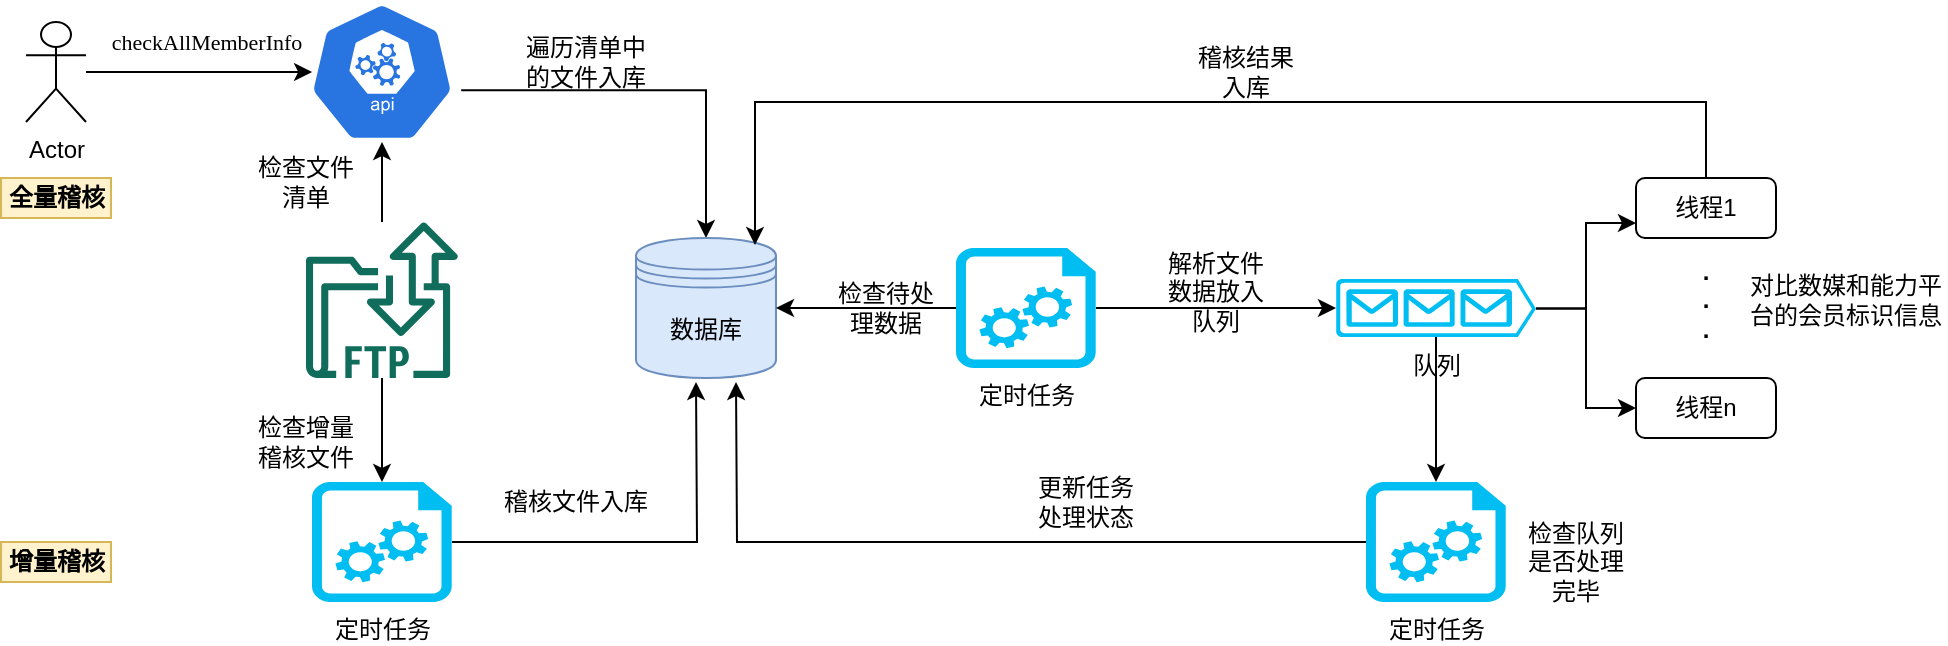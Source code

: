 <mxfile version="14.8.0" type="github">
  <diagram id="fYKfGPqdpj5STdfEeVyN" name="Page-1">
    <mxGraphModel dx="942" dy="582" grid="1" gridSize="10" guides="1" tooltips="1" connect="1" arrows="1" fold="1" page="1" pageScale="1" pageWidth="1169" pageHeight="1654" math="0" shadow="0">
      <root>
        <mxCell id="0" />
        <mxCell id="1" parent="0" />
        <mxCell id="s__IYp2AZCWsRCQvnXPb-18" style="edgeStyle=orthogonalEdgeStyle;rounded=0;orthogonalLoop=1;jettySize=auto;html=1;exitX=1;exitY=0.5;exitDx=0;exitDy=0;exitPerimeter=0;" edge="1" parent="1" source="s__IYp2AZCWsRCQvnXPb-1">
          <mxGeometry relative="1" as="geometry">
            <mxPoint x="430" y="240" as="targetPoint" />
          </mxGeometry>
        </mxCell>
        <mxCell id="s__IYp2AZCWsRCQvnXPb-1" value="定时任务" style="verticalLabelPosition=bottom;html=1;verticalAlign=top;align=center;strokeColor=none;fillColor=#00BEF2;shape=mxgraph.azure.startup_task;pointerEvents=1;" vertex="1" parent="1">
          <mxGeometry x="238" y="290" width="70" height="60" as="geometry" />
        </mxCell>
        <mxCell id="s__IYp2AZCWsRCQvnXPb-17" style="edgeStyle=orthogonalEdgeStyle;rounded=0;orthogonalLoop=1;jettySize=auto;html=1;exitX=0.995;exitY=0.63;exitDx=0;exitDy=0;exitPerimeter=0;entryX=0.5;entryY=0;entryDx=0;entryDy=0;" edge="1" parent="1" source="s__IYp2AZCWsRCQvnXPb-2" target="s__IYp2AZCWsRCQvnXPb-3">
          <mxGeometry relative="1" as="geometry" />
        </mxCell>
        <mxCell id="s__IYp2AZCWsRCQvnXPb-2" value="" style="html=1;dashed=0;whitespace=wrap;fillColor=#2875E2;strokeColor=#ffffff;points=[[0.005,0.63,0],[0.1,0.2,0],[0.9,0.2,0],[0.5,0,0],[0.995,0.63,0],[0.72,0.99,0],[0.5,1,0],[0.28,0.99,0]];shape=mxgraph.kubernetes.icon;prIcon=api" vertex="1" parent="1">
          <mxGeometry x="233" y="50" width="80" height="70" as="geometry" />
        </mxCell>
        <mxCell id="s__IYp2AZCWsRCQvnXPb-3" value="数据库" style="shape=datastore;whiteSpace=wrap;html=1;fillColor=#dae8fc;strokeColor=#6c8ebf;" vertex="1" parent="1">
          <mxGeometry x="400" y="168" width="70" height="70" as="geometry" />
        </mxCell>
        <mxCell id="s__IYp2AZCWsRCQvnXPb-15" value="" style="edgeStyle=orthogonalEdgeStyle;rounded=0;orthogonalLoop=1;jettySize=auto;html=1;" edge="1" parent="1" source="s__IYp2AZCWsRCQvnXPb-4" target="s__IYp2AZCWsRCQvnXPb-2">
          <mxGeometry relative="1" as="geometry" />
        </mxCell>
        <mxCell id="s__IYp2AZCWsRCQvnXPb-16" value="" style="edgeStyle=orthogonalEdgeStyle;rounded=0;orthogonalLoop=1;jettySize=auto;html=1;" edge="1" parent="1" source="s__IYp2AZCWsRCQvnXPb-4" target="s__IYp2AZCWsRCQvnXPb-1">
          <mxGeometry relative="1" as="geometry" />
        </mxCell>
        <mxCell id="s__IYp2AZCWsRCQvnXPb-4" value="" style="outlineConnect=0;fontColor=#232F3E;gradientColor=none;fillColor=#116D5B;strokeColor=none;dashed=0;verticalLabelPosition=bottom;verticalAlign=top;align=center;html=1;fontSize=12;fontStyle=0;aspect=fixed;shape=mxgraph.aws4.transfer_for_ftp_resource;" vertex="1" parent="1">
          <mxGeometry x="235" y="160" width="76" height="78" as="geometry" />
        </mxCell>
        <mxCell id="s__IYp2AZCWsRCQvnXPb-19" style="edgeStyle=orthogonalEdgeStyle;rounded=0;orthogonalLoop=1;jettySize=auto;html=1;exitX=0;exitY=0.5;exitDx=0;exitDy=0;exitPerimeter=0;entryX=1;entryY=0.5;entryDx=0;entryDy=0;" edge="1" parent="1" source="s__IYp2AZCWsRCQvnXPb-5" target="s__IYp2AZCWsRCQvnXPb-3">
          <mxGeometry relative="1" as="geometry" />
        </mxCell>
        <mxCell id="s__IYp2AZCWsRCQvnXPb-20" style="edgeStyle=orthogonalEdgeStyle;rounded=0;orthogonalLoop=1;jettySize=auto;html=1;exitX=1;exitY=0.5;exitDx=0;exitDy=0;exitPerimeter=0;entryX=0;entryY=0.5;entryDx=0;entryDy=0;entryPerimeter=0;" edge="1" parent="1" source="s__IYp2AZCWsRCQvnXPb-5" target="s__IYp2AZCWsRCQvnXPb-6">
          <mxGeometry relative="1" as="geometry" />
        </mxCell>
        <mxCell id="s__IYp2AZCWsRCQvnXPb-5" value="定时任务" style="verticalLabelPosition=bottom;html=1;verticalAlign=top;align=center;strokeColor=none;fillColor=#00BEF2;shape=mxgraph.azure.startup_task;pointerEvents=1;" vertex="1" parent="1">
          <mxGeometry x="560" y="173" width="70" height="60" as="geometry" />
        </mxCell>
        <mxCell id="s__IYp2AZCWsRCQvnXPb-23" style="edgeStyle=orthogonalEdgeStyle;rounded=0;orthogonalLoop=1;jettySize=auto;html=1;exitX=1;exitY=0.51;exitDx=0;exitDy=0;exitPerimeter=0;entryX=0;entryY=0.75;entryDx=0;entryDy=0;" edge="1" parent="1" source="s__IYp2AZCWsRCQvnXPb-6" target="s__IYp2AZCWsRCQvnXPb-8">
          <mxGeometry relative="1" as="geometry" />
        </mxCell>
        <mxCell id="s__IYp2AZCWsRCQvnXPb-24" style="edgeStyle=orthogonalEdgeStyle;rounded=0;orthogonalLoop=1;jettySize=auto;html=1;exitX=1;exitY=0.51;exitDx=0;exitDy=0;exitPerimeter=0;entryX=0;entryY=0.5;entryDx=0;entryDy=0;" edge="1" parent="1" source="s__IYp2AZCWsRCQvnXPb-6" target="s__IYp2AZCWsRCQvnXPb-9">
          <mxGeometry relative="1" as="geometry" />
        </mxCell>
        <mxCell id="s__IYp2AZCWsRCQvnXPb-45" style="edgeStyle=orthogonalEdgeStyle;rounded=0;orthogonalLoop=1;jettySize=auto;html=1;exitX=0.5;exitY=1;exitDx=0;exitDy=0;exitPerimeter=0;fontColor=#000000;" edge="1" parent="1" source="s__IYp2AZCWsRCQvnXPb-6" target="s__IYp2AZCWsRCQvnXPb-43">
          <mxGeometry relative="1" as="geometry" />
        </mxCell>
        <mxCell id="s__IYp2AZCWsRCQvnXPb-6" value="队列" style="verticalLabelPosition=bottom;html=1;verticalAlign=top;align=center;strokeColor=none;fillColor=#00BEF2;shape=mxgraph.azure.queue_generic;pointerEvents=1;" vertex="1" parent="1">
          <mxGeometry x="750" y="188.5" width="100" height="29" as="geometry" />
        </mxCell>
        <mxCell id="s__IYp2AZCWsRCQvnXPb-41" style="edgeStyle=orthogonalEdgeStyle;rounded=0;orthogonalLoop=1;jettySize=auto;html=1;exitX=0.5;exitY=0;exitDx=0;exitDy=0;entryX=0.85;entryY=0.05;entryDx=0;entryDy=0;entryPerimeter=0;fontColor=#000000;" edge="1" parent="1" source="s__IYp2AZCWsRCQvnXPb-8" target="s__IYp2AZCWsRCQvnXPb-3">
          <mxGeometry relative="1" as="geometry">
            <Array as="points">
              <mxPoint x="935" y="100" />
              <mxPoint x="460" y="100" />
            </Array>
          </mxGeometry>
        </mxCell>
        <mxCell id="s__IYp2AZCWsRCQvnXPb-8" value="线程1" style="rounded=1;whiteSpace=wrap;html=1;" vertex="1" parent="1">
          <mxGeometry x="900" y="138" width="70" height="30" as="geometry" />
        </mxCell>
        <mxCell id="s__IYp2AZCWsRCQvnXPb-9" value="线程n" style="rounded=1;whiteSpace=wrap;html=1;" vertex="1" parent="1">
          <mxGeometry x="900" y="238" width="70" height="30" as="geometry" />
        </mxCell>
        <mxCell id="s__IYp2AZCWsRCQvnXPb-25" value=".&lt;br&gt;.&lt;br&gt;." style="text;html=1;strokeColor=none;fillColor=none;align=center;verticalAlign=middle;whiteSpace=wrap;rounded=0;fontStyle=1" vertex="1" parent="1">
          <mxGeometry x="915" y="188.5" width="40" height="20" as="geometry" />
        </mxCell>
        <mxCell id="s__IYp2AZCWsRCQvnXPb-27" style="edgeStyle=orthogonalEdgeStyle;rounded=0;orthogonalLoop=1;jettySize=auto;html=1;entryX=0.063;entryY=0.5;entryDx=0;entryDy=0;entryPerimeter=0;" edge="1" parent="1" source="s__IYp2AZCWsRCQvnXPb-26" target="s__IYp2AZCWsRCQvnXPb-2">
          <mxGeometry relative="1" as="geometry" />
        </mxCell>
        <mxCell id="s__IYp2AZCWsRCQvnXPb-26" value="Actor" style="shape=umlActor;verticalLabelPosition=bottom;verticalAlign=top;html=1;outlineConnect=0;" vertex="1" parent="1">
          <mxGeometry x="95" y="60" width="30" height="50" as="geometry" />
        </mxCell>
        <mxCell id="s__IYp2AZCWsRCQvnXPb-28" value="&lt;span lang=&quot;EN-US&quot; style=&quot;font-family: &amp;#34;times new roman&amp;#34; , serif&quot;&gt;&lt;font style=&quot;font-size: 11px&quot;&gt;checkAllMemberInfo&lt;/font&gt;&lt;/span&gt;" style="text;html=1;align=center;verticalAlign=middle;resizable=0;points=[];autosize=1;strokeColor=none;" vertex="1" parent="1">
          <mxGeometry x="125" y="60" width="120" height="20" as="geometry" />
        </mxCell>
        <mxCell id="s__IYp2AZCWsRCQvnXPb-29" value="检查文件清单" style="text;html=1;strokeColor=none;fillColor=none;align=center;verticalAlign=middle;whiteSpace=wrap;rounded=0;" vertex="1" parent="1">
          <mxGeometry x="210" y="130" width="50" height="20" as="geometry" />
        </mxCell>
        <mxCell id="s__IYp2AZCWsRCQvnXPb-30" value="检查增量稽核文件" style="text;html=1;strokeColor=none;fillColor=none;align=center;verticalAlign=middle;whiteSpace=wrap;rounded=0;" vertex="1" parent="1">
          <mxGeometry x="210" y="260" width="50" height="20" as="geometry" />
        </mxCell>
        <mxCell id="s__IYp2AZCWsRCQvnXPb-31" value="检查待处理数据" style="text;html=1;strokeColor=none;fillColor=none;align=center;verticalAlign=middle;whiteSpace=wrap;rounded=0;" vertex="1" parent="1">
          <mxGeometry x="500" y="193" width="50" height="20" as="geometry" />
        </mxCell>
        <mxCell id="s__IYp2AZCWsRCQvnXPb-32" value="增量稽核" style="text;html=1;strokeColor=#d6b656;fillColor=#fff2cc;align=center;verticalAlign=middle;whiteSpace=wrap;rounded=0;fontStyle=1;labelBackgroundColor=none;" vertex="1" parent="1">
          <mxGeometry x="82.5" y="320" width="55" height="20" as="geometry" />
        </mxCell>
        <mxCell id="s__IYp2AZCWsRCQvnXPb-33" value="全量稽核" style="text;html=1;strokeColor=#d6b656;fillColor=#fff2cc;align=center;verticalAlign=middle;whiteSpace=wrap;rounded=0;fontStyle=1;" vertex="1" parent="1">
          <mxGeometry x="82.5" y="138" width="55" height="20" as="geometry" />
        </mxCell>
        <mxCell id="s__IYp2AZCWsRCQvnXPb-34" value="遍历清单中的文件入库" style="text;html=1;strokeColor=none;fillColor=none;align=center;verticalAlign=middle;whiteSpace=wrap;rounded=0;" vertex="1" parent="1">
          <mxGeometry x="340" y="70" width="70" height="20" as="geometry" />
        </mxCell>
        <mxCell id="s__IYp2AZCWsRCQvnXPb-35" value="稽核文件入库" style="text;html=1;strokeColor=none;fillColor=none;align=center;verticalAlign=middle;whiteSpace=wrap;rounded=0;" vertex="1" parent="1">
          <mxGeometry x="330" y="290" width="80" height="20" as="geometry" />
        </mxCell>
        <mxCell id="s__IYp2AZCWsRCQvnXPb-38" value="解析文件数据放入队列" style="text;html=1;strokeColor=none;fillColor=none;align=center;verticalAlign=middle;whiteSpace=wrap;rounded=0;labelBackgroundColor=none;fontColor=#000000;" vertex="1" parent="1">
          <mxGeometry x="660" y="184.5" width="60" height="20" as="geometry" />
        </mxCell>
        <mxCell id="s__IYp2AZCWsRCQvnXPb-40" value="对比数媒和能力平台的会员标识信息" style="text;html=1;strokeColor=none;fillColor=none;align=center;verticalAlign=middle;whiteSpace=wrap;rounded=0;labelBackgroundColor=none;fontColor=#000000;" vertex="1" parent="1">
          <mxGeometry x="955" y="189" width="100" height="20" as="geometry" />
        </mxCell>
        <mxCell id="s__IYp2AZCWsRCQvnXPb-42" value="稽核结果入库" style="text;html=1;strokeColor=none;fillColor=none;align=center;verticalAlign=middle;whiteSpace=wrap;rounded=0;labelBackgroundColor=none;fontColor=#000000;" vertex="1" parent="1">
          <mxGeometry x="680" y="75" width="50" height="20" as="geometry" />
        </mxCell>
        <mxCell id="s__IYp2AZCWsRCQvnXPb-49" style="edgeStyle=orthogonalEdgeStyle;rounded=0;orthogonalLoop=1;jettySize=auto;html=1;exitX=0;exitY=0.5;exitDx=0;exitDy=0;exitPerimeter=0;fontColor=#000000;" edge="1" parent="1" source="s__IYp2AZCWsRCQvnXPb-43">
          <mxGeometry relative="1" as="geometry">
            <mxPoint x="450" y="240" as="targetPoint" />
          </mxGeometry>
        </mxCell>
        <mxCell id="s__IYp2AZCWsRCQvnXPb-43" value="定时任务" style="verticalLabelPosition=bottom;html=1;verticalAlign=top;align=center;strokeColor=none;fillColor=#00BEF2;shape=mxgraph.azure.startup_task;pointerEvents=1;" vertex="1" parent="1">
          <mxGeometry x="765" y="290" width="70" height="60" as="geometry" />
        </mxCell>
        <mxCell id="s__IYp2AZCWsRCQvnXPb-48" value="检查队列是否处理完毕" style="text;html=1;strokeColor=none;fillColor=none;align=center;verticalAlign=middle;whiteSpace=wrap;rounded=0;labelBackgroundColor=none;fontColor=#000000;" vertex="1" parent="1">
          <mxGeometry x="840" y="320" width="60" height="20" as="geometry" />
        </mxCell>
        <mxCell id="s__IYp2AZCWsRCQvnXPb-50" value="更新任务处理状态" style="text;html=1;strokeColor=none;fillColor=none;align=center;verticalAlign=middle;whiteSpace=wrap;rounded=0;labelBackgroundColor=none;fontColor=#000000;" vertex="1" parent="1">
          <mxGeometry x="600" y="290" width="50" height="20" as="geometry" />
        </mxCell>
      </root>
    </mxGraphModel>
  </diagram>
</mxfile>
